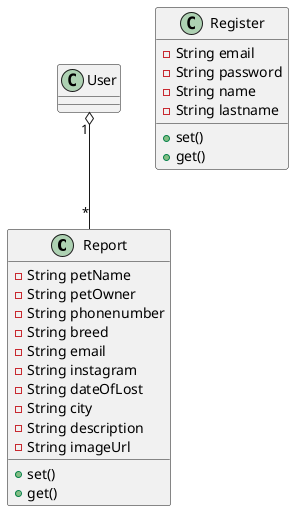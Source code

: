 @startuml "Pet Finder"



class Report {
    - String petName
    - String petOwner
    - String phonenumber
    - String breed
    - String email
    - String instagram
    - String dateOfLost
    - String city
    - String description
    - String imageUrl
    + set()
    + get()
}

class Register {
    - String email
    - String password
    - String name
    - String lastname
    + set()
    + get()
}
' Agregacion User-Report
' Cardinalidad 1 a *
User "1" o-- "*" Report
@enduml